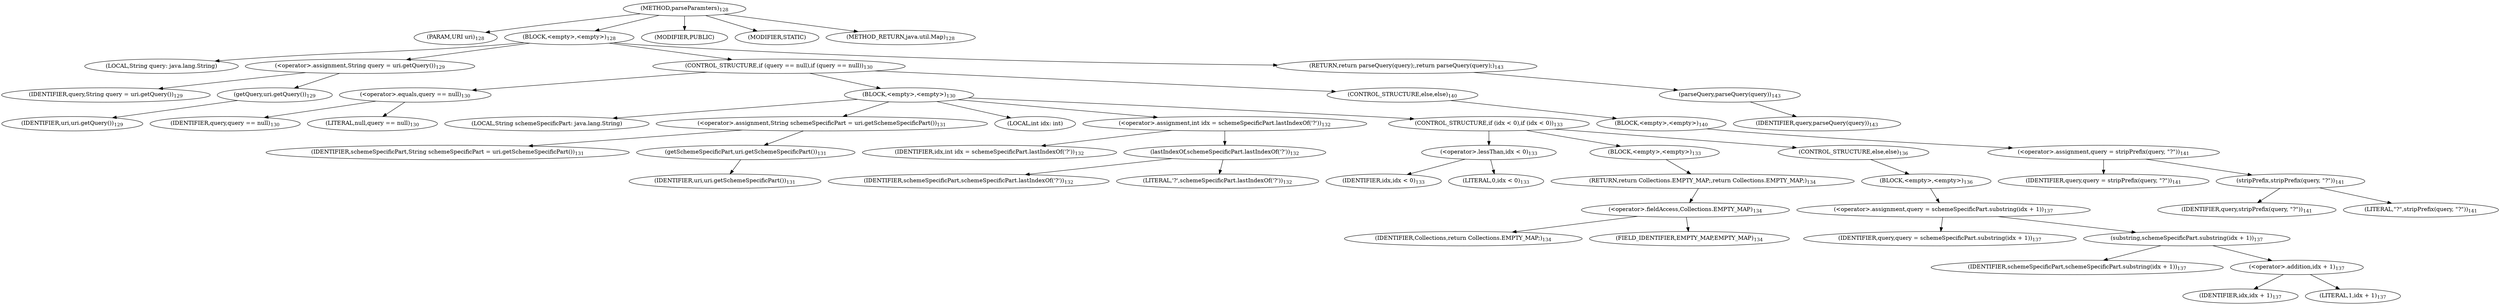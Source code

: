 digraph "parseParamters" {  
"368" [label = <(METHOD,parseParamters)<SUB>128</SUB>> ]
"369" [label = <(PARAM,URI uri)<SUB>128</SUB>> ]
"370" [label = <(BLOCK,&lt;empty&gt;,&lt;empty&gt;)<SUB>128</SUB>> ]
"371" [label = <(LOCAL,String query: java.lang.String)> ]
"372" [label = <(&lt;operator&gt;.assignment,String query = uri.getQuery())<SUB>129</SUB>> ]
"373" [label = <(IDENTIFIER,query,String query = uri.getQuery())<SUB>129</SUB>> ]
"374" [label = <(getQuery,uri.getQuery())<SUB>129</SUB>> ]
"375" [label = <(IDENTIFIER,uri,uri.getQuery())<SUB>129</SUB>> ]
"376" [label = <(CONTROL_STRUCTURE,if (query == null),if (query == null))<SUB>130</SUB>> ]
"377" [label = <(&lt;operator&gt;.equals,query == null)<SUB>130</SUB>> ]
"378" [label = <(IDENTIFIER,query,query == null)<SUB>130</SUB>> ]
"379" [label = <(LITERAL,null,query == null)<SUB>130</SUB>> ]
"380" [label = <(BLOCK,&lt;empty&gt;,&lt;empty&gt;)<SUB>130</SUB>> ]
"381" [label = <(LOCAL,String schemeSpecificPart: java.lang.String)> ]
"382" [label = <(&lt;operator&gt;.assignment,String schemeSpecificPart = uri.getSchemeSpecificPart())<SUB>131</SUB>> ]
"383" [label = <(IDENTIFIER,schemeSpecificPart,String schemeSpecificPart = uri.getSchemeSpecificPart())<SUB>131</SUB>> ]
"384" [label = <(getSchemeSpecificPart,uri.getSchemeSpecificPart())<SUB>131</SUB>> ]
"385" [label = <(IDENTIFIER,uri,uri.getSchemeSpecificPart())<SUB>131</SUB>> ]
"386" [label = <(LOCAL,int idx: int)> ]
"387" [label = <(&lt;operator&gt;.assignment,int idx = schemeSpecificPart.lastIndexOf('?'))<SUB>132</SUB>> ]
"388" [label = <(IDENTIFIER,idx,int idx = schemeSpecificPart.lastIndexOf('?'))<SUB>132</SUB>> ]
"389" [label = <(lastIndexOf,schemeSpecificPart.lastIndexOf('?'))<SUB>132</SUB>> ]
"390" [label = <(IDENTIFIER,schemeSpecificPart,schemeSpecificPart.lastIndexOf('?'))<SUB>132</SUB>> ]
"391" [label = <(LITERAL,'?',schemeSpecificPart.lastIndexOf('?'))<SUB>132</SUB>> ]
"392" [label = <(CONTROL_STRUCTURE,if (idx &lt; 0),if (idx &lt; 0))<SUB>133</SUB>> ]
"393" [label = <(&lt;operator&gt;.lessThan,idx &lt; 0)<SUB>133</SUB>> ]
"394" [label = <(IDENTIFIER,idx,idx &lt; 0)<SUB>133</SUB>> ]
"395" [label = <(LITERAL,0,idx &lt; 0)<SUB>133</SUB>> ]
"396" [label = <(BLOCK,&lt;empty&gt;,&lt;empty&gt;)<SUB>133</SUB>> ]
"397" [label = <(RETURN,return Collections.EMPTY_MAP;,return Collections.EMPTY_MAP;)<SUB>134</SUB>> ]
"398" [label = <(&lt;operator&gt;.fieldAccess,Collections.EMPTY_MAP)<SUB>134</SUB>> ]
"399" [label = <(IDENTIFIER,Collections,return Collections.EMPTY_MAP;)<SUB>134</SUB>> ]
"400" [label = <(FIELD_IDENTIFIER,EMPTY_MAP,EMPTY_MAP)<SUB>134</SUB>> ]
"401" [label = <(CONTROL_STRUCTURE,else,else)<SUB>136</SUB>> ]
"402" [label = <(BLOCK,&lt;empty&gt;,&lt;empty&gt;)<SUB>136</SUB>> ]
"403" [label = <(&lt;operator&gt;.assignment,query = schemeSpecificPart.substring(idx + 1))<SUB>137</SUB>> ]
"404" [label = <(IDENTIFIER,query,query = schemeSpecificPart.substring(idx + 1))<SUB>137</SUB>> ]
"405" [label = <(substring,schemeSpecificPart.substring(idx + 1))<SUB>137</SUB>> ]
"406" [label = <(IDENTIFIER,schemeSpecificPart,schemeSpecificPart.substring(idx + 1))<SUB>137</SUB>> ]
"407" [label = <(&lt;operator&gt;.addition,idx + 1)<SUB>137</SUB>> ]
"408" [label = <(IDENTIFIER,idx,idx + 1)<SUB>137</SUB>> ]
"409" [label = <(LITERAL,1,idx + 1)<SUB>137</SUB>> ]
"410" [label = <(CONTROL_STRUCTURE,else,else)<SUB>140</SUB>> ]
"411" [label = <(BLOCK,&lt;empty&gt;,&lt;empty&gt;)<SUB>140</SUB>> ]
"412" [label = <(&lt;operator&gt;.assignment,query = stripPrefix(query, &quot;?&quot;))<SUB>141</SUB>> ]
"413" [label = <(IDENTIFIER,query,query = stripPrefix(query, &quot;?&quot;))<SUB>141</SUB>> ]
"414" [label = <(stripPrefix,stripPrefix(query, &quot;?&quot;))<SUB>141</SUB>> ]
"415" [label = <(IDENTIFIER,query,stripPrefix(query, &quot;?&quot;))<SUB>141</SUB>> ]
"416" [label = <(LITERAL,&quot;?&quot;,stripPrefix(query, &quot;?&quot;))<SUB>141</SUB>> ]
"417" [label = <(RETURN,return parseQuery(query);,return parseQuery(query);)<SUB>143</SUB>> ]
"418" [label = <(parseQuery,parseQuery(query))<SUB>143</SUB>> ]
"419" [label = <(IDENTIFIER,query,parseQuery(query))<SUB>143</SUB>> ]
"420" [label = <(MODIFIER,PUBLIC)> ]
"421" [label = <(MODIFIER,STATIC)> ]
"422" [label = <(METHOD_RETURN,java.util.Map)<SUB>128</SUB>> ]
  "368" -> "369" 
  "368" -> "370" 
  "368" -> "420" 
  "368" -> "421" 
  "368" -> "422" 
  "370" -> "371" 
  "370" -> "372" 
  "370" -> "376" 
  "370" -> "417" 
  "372" -> "373" 
  "372" -> "374" 
  "374" -> "375" 
  "376" -> "377" 
  "376" -> "380" 
  "376" -> "410" 
  "377" -> "378" 
  "377" -> "379" 
  "380" -> "381" 
  "380" -> "382" 
  "380" -> "386" 
  "380" -> "387" 
  "380" -> "392" 
  "382" -> "383" 
  "382" -> "384" 
  "384" -> "385" 
  "387" -> "388" 
  "387" -> "389" 
  "389" -> "390" 
  "389" -> "391" 
  "392" -> "393" 
  "392" -> "396" 
  "392" -> "401" 
  "393" -> "394" 
  "393" -> "395" 
  "396" -> "397" 
  "397" -> "398" 
  "398" -> "399" 
  "398" -> "400" 
  "401" -> "402" 
  "402" -> "403" 
  "403" -> "404" 
  "403" -> "405" 
  "405" -> "406" 
  "405" -> "407" 
  "407" -> "408" 
  "407" -> "409" 
  "410" -> "411" 
  "411" -> "412" 
  "412" -> "413" 
  "412" -> "414" 
  "414" -> "415" 
  "414" -> "416" 
  "417" -> "418" 
  "418" -> "419" 
}
